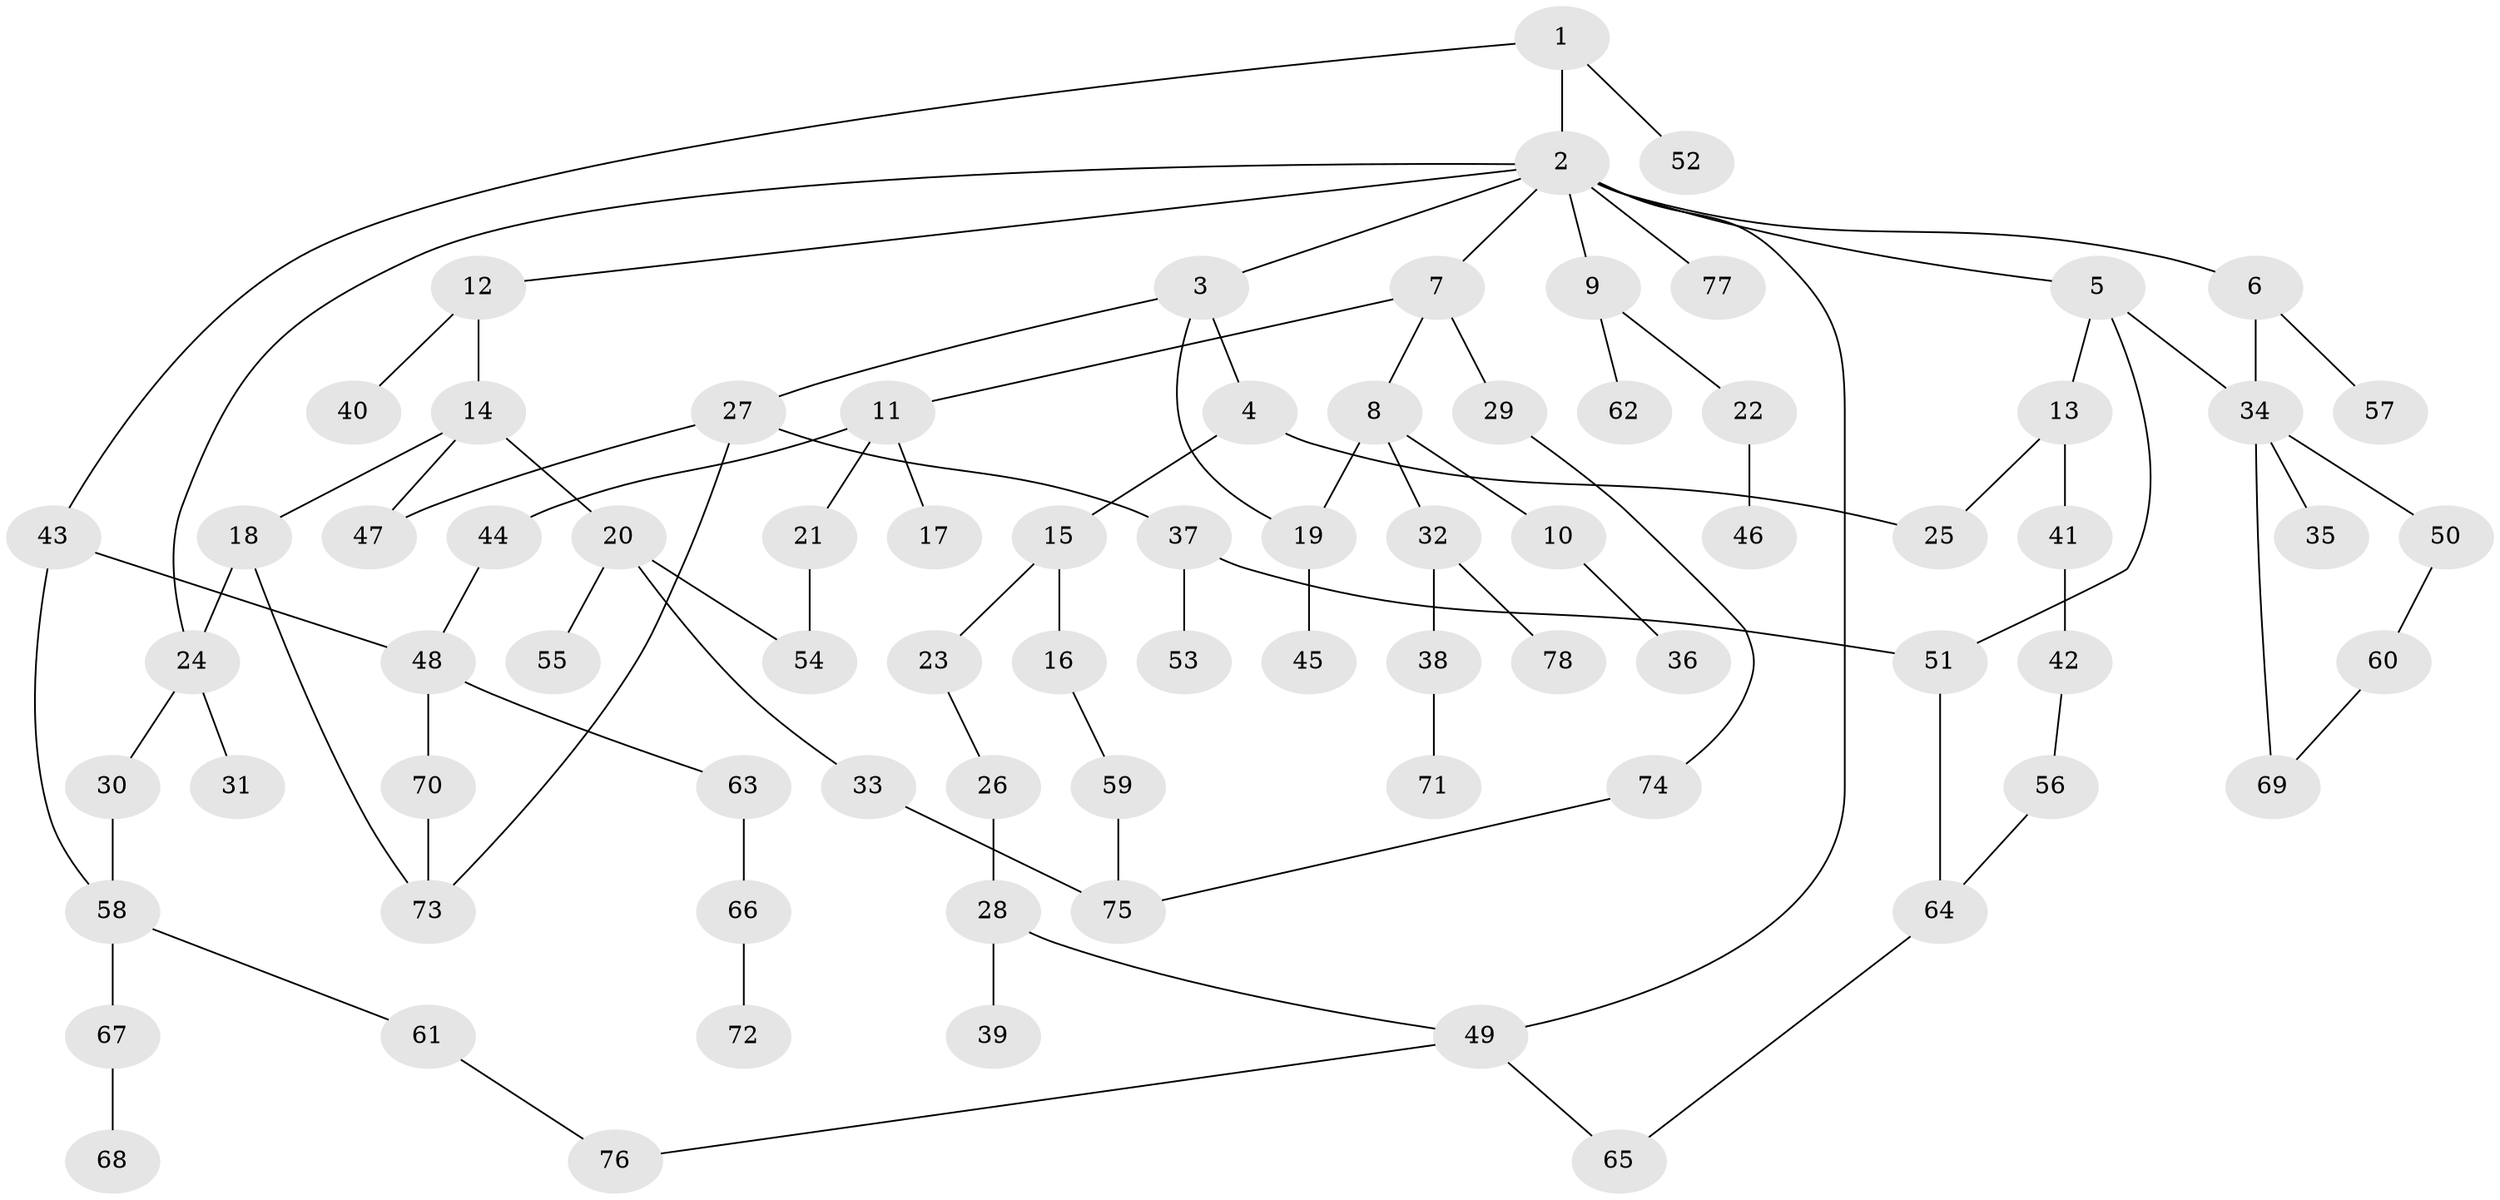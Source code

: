 // Generated by graph-tools (version 1.1) at 2025/34/03/09/25 02:34:03]
// undirected, 78 vertices, 95 edges
graph export_dot {
graph [start="1"]
  node [color=gray90,style=filled];
  1;
  2;
  3;
  4;
  5;
  6;
  7;
  8;
  9;
  10;
  11;
  12;
  13;
  14;
  15;
  16;
  17;
  18;
  19;
  20;
  21;
  22;
  23;
  24;
  25;
  26;
  27;
  28;
  29;
  30;
  31;
  32;
  33;
  34;
  35;
  36;
  37;
  38;
  39;
  40;
  41;
  42;
  43;
  44;
  45;
  46;
  47;
  48;
  49;
  50;
  51;
  52;
  53;
  54;
  55;
  56;
  57;
  58;
  59;
  60;
  61;
  62;
  63;
  64;
  65;
  66;
  67;
  68;
  69;
  70;
  71;
  72;
  73;
  74;
  75;
  76;
  77;
  78;
  1 -- 2;
  1 -- 43;
  1 -- 52;
  2 -- 3;
  2 -- 5;
  2 -- 6;
  2 -- 7;
  2 -- 9;
  2 -- 12;
  2 -- 24;
  2 -- 49;
  2 -- 77;
  3 -- 4;
  3 -- 19;
  3 -- 27;
  4 -- 15;
  4 -- 25;
  5 -- 13;
  5 -- 34;
  5 -- 51;
  6 -- 57;
  6 -- 34;
  7 -- 8;
  7 -- 11;
  7 -- 29;
  8 -- 10;
  8 -- 32;
  8 -- 19;
  9 -- 22;
  9 -- 62;
  10 -- 36;
  11 -- 17;
  11 -- 21;
  11 -- 44;
  12 -- 14;
  12 -- 40;
  13 -- 25;
  13 -- 41;
  14 -- 18;
  14 -- 20;
  14 -- 47;
  15 -- 16;
  15 -- 23;
  16 -- 59;
  18 -- 24;
  18 -- 73;
  19 -- 45;
  20 -- 33;
  20 -- 54;
  20 -- 55;
  21 -- 54;
  22 -- 46;
  23 -- 26;
  24 -- 30;
  24 -- 31;
  26 -- 28;
  27 -- 37;
  27 -- 47;
  27 -- 73;
  28 -- 39;
  28 -- 49;
  29 -- 74;
  30 -- 58;
  32 -- 38;
  32 -- 78;
  33 -- 75;
  34 -- 35;
  34 -- 50;
  34 -- 69;
  37 -- 51;
  37 -- 53;
  38 -- 71;
  41 -- 42;
  42 -- 56;
  43 -- 48;
  43 -- 58;
  44 -- 48;
  48 -- 63;
  48 -- 70;
  49 -- 76;
  49 -- 65;
  50 -- 60;
  51 -- 64;
  56 -- 64;
  58 -- 61;
  58 -- 67;
  59 -- 75;
  60 -- 69;
  61 -- 76;
  63 -- 66;
  64 -- 65;
  66 -- 72;
  67 -- 68;
  70 -- 73;
  74 -- 75;
}
